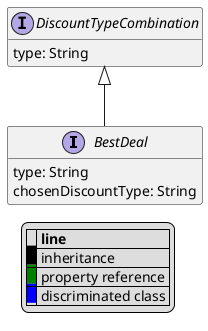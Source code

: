 @startuml

hide empty fields
hide empty methods
legend
|= |= line |
|<back:black>   </back>| inheritance |
|<back:green>   </back>| property reference |
|<back:blue>   </back>| discriminated class |
endlegend
interface BestDeal [[BestDeal.svg]] extends DiscountTypeCombination {
    type: String
    chosenDiscountType: String
}
interface DiscountTypeCombination [[DiscountTypeCombination.svg]]  {
    type: String
}





@enduml
